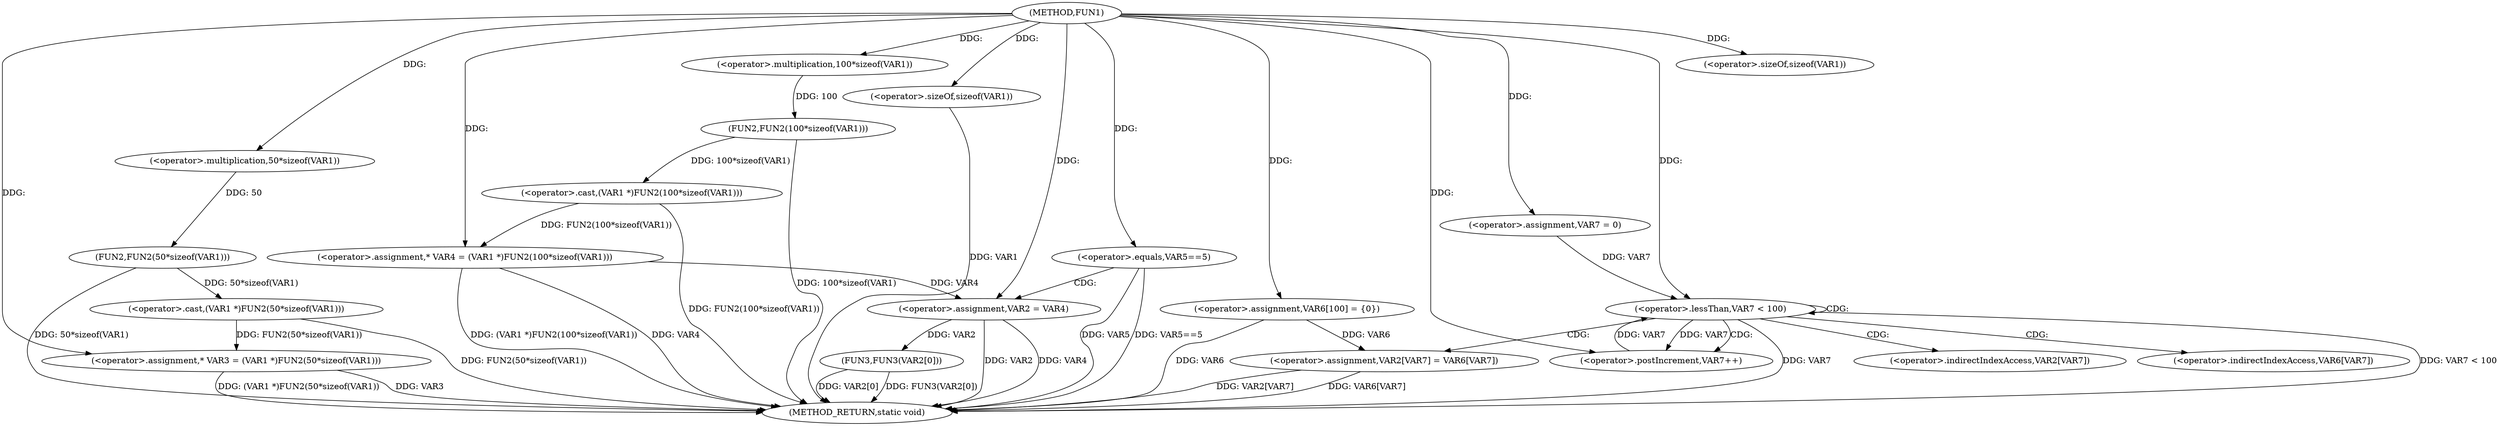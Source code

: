 digraph FUN1 {  
"1000100" [label = "(METHOD,FUN1)" ]
"1000158" [label = "(METHOD_RETURN,static void)" ]
"1000104" [label = "(<operator>.assignment,* VAR3 = (VAR1 *)FUN2(50*sizeof(VAR1)))" ]
"1000106" [label = "(<operator>.cast,(VAR1 *)FUN2(50*sizeof(VAR1)))" ]
"1000108" [label = "(FUN2,FUN2(50*sizeof(VAR1)))" ]
"1000109" [label = "(<operator>.multiplication,50*sizeof(VAR1))" ]
"1000111" [label = "(<operator>.sizeOf,sizeof(VAR1))" ]
"1000114" [label = "(<operator>.assignment,* VAR4 = (VAR1 *)FUN2(100*sizeof(VAR1)))" ]
"1000116" [label = "(<operator>.cast,(VAR1 *)FUN2(100*sizeof(VAR1)))" ]
"1000118" [label = "(FUN2,FUN2(100*sizeof(VAR1)))" ]
"1000119" [label = "(<operator>.multiplication,100*sizeof(VAR1))" ]
"1000121" [label = "(<operator>.sizeOf,sizeof(VAR1))" ]
"1000124" [label = "(<operator>.equals,VAR5==5)" ]
"1000128" [label = "(<operator>.assignment,VAR2 = VAR4)" ]
"1000133" [label = "(<operator>.assignment,VAR6[100] = {0})" ]
"1000138" [label = "(<operator>.assignment,VAR7 = 0)" ]
"1000141" [label = "(<operator>.lessThan,VAR7 < 100)" ]
"1000144" [label = "(<operator>.postIncrement,VAR7++)" ]
"1000147" [label = "(<operator>.assignment,VAR2[VAR7] = VAR6[VAR7])" ]
"1000154" [label = "(FUN3,FUN3(VAR2[0]))" ]
"1000148" [label = "(<operator>.indirectIndexAccess,VAR2[VAR7])" ]
"1000151" [label = "(<operator>.indirectIndexAccess,VAR6[VAR7])" ]
  "1000128" -> "1000158"  [ label = "DDG: VAR4"] 
  "1000141" -> "1000158"  [ label = "DDG: VAR7"] 
  "1000124" -> "1000158"  [ label = "DDG: VAR5"] 
  "1000106" -> "1000158"  [ label = "DDG: FUN2(50*sizeof(VAR1))"] 
  "1000147" -> "1000158"  [ label = "DDG: VAR6[VAR7]"] 
  "1000104" -> "1000158"  [ label = "DDG: VAR3"] 
  "1000141" -> "1000158"  [ label = "DDG: VAR7 < 100"] 
  "1000147" -> "1000158"  [ label = "DDG: VAR2[VAR7]"] 
  "1000116" -> "1000158"  [ label = "DDG: FUN2(100*sizeof(VAR1))"] 
  "1000154" -> "1000158"  [ label = "DDG: FUN3(VAR2[0])"] 
  "1000121" -> "1000158"  [ label = "DDG: VAR1"] 
  "1000118" -> "1000158"  [ label = "DDG: 100*sizeof(VAR1)"] 
  "1000124" -> "1000158"  [ label = "DDG: VAR5==5"] 
  "1000128" -> "1000158"  [ label = "DDG: VAR2"] 
  "1000154" -> "1000158"  [ label = "DDG: VAR2[0]"] 
  "1000133" -> "1000158"  [ label = "DDG: VAR6"] 
  "1000114" -> "1000158"  [ label = "DDG: VAR4"] 
  "1000114" -> "1000158"  [ label = "DDG: (VAR1 *)FUN2(100*sizeof(VAR1))"] 
  "1000104" -> "1000158"  [ label = "DDG: (VAR1 *)FUN2(50*sizeof(VAR1))"] 
  "1000108" -> "1000158"  [ label = "DDG: 50*sizeof(VAR1)"] 
  "1000106" -> "1000104"  [ label = "DDG: FUN2(50*sizeof(VAR1))"] 
  "1000100" -> "1000104"  [ label = "DDG: "] 
  "1000108" -> "1000106"  [ label = "DDG: 50*sizeof(VAR1)"] 
  "1000109" -> "1000108"  [ label = "DDG: 50"] 
  "1000100" -> "1000109"  [ label = "DDG: "] 
  "1000100" -> "1000111"  [ label = "DDG: "] 
  "1000116" -> "1000114"  [ label = "DDG: FUN2(100*sizeof(VAR1))"] 
  "1000100" -> "1000114"  [ label = "DDG: "] 
  "1000118" -> "1000116"  [ label = "DDG: 100*sizeof(VAR1)"] 
  "1000119" -> "1000118"  [ label = "DDG: 100"] 
  "1000100" -> "1000119"  [ label = "DDG: "] 
  "1000100" -> "1000121"  [ label = "DDG: "] 
  "1000100" -> "1000124"  [ label = "DDG: "] 
  "1000114" -> "1000128"  [ label = "DDG: VAR4"] 
  "1000100" -> "1000128"  [ label = "DDG: "] 
  "1000100" -> "1000133"  [ label = "DDG: "] 
  "1000100" -> "1000138"  [ label = "DDG: "] 
  "1000138" -> "1000141"  [ label = "DDG: VAR7"] 
  "1000144" -> "1000141"  [ label = "DDG: VAR7"] 
  "1000100" -> "1000141"  [ label = "DDG: "] 
  "1000141" -> "1000144"  [ label = "DDG: VAR7"] 
  "1000100" -> "1000144"  [ label = "DDG: "] 
  "1000133" -> "1000147"  [ label = "DDG: VAR6"] 
  "1000128" -> "1000154"  [ label = "DDG: VAR2"] 
  "1000124" -> "1000128"  [ label = "CDG: "] 
  "1000141" -> "1000141"  [ label = "CDG: "] 
  "1000141" -> "1000147"  [ label = "CDG: "] 
  "1000141" -> "1000151"  [ label = "CDG: "] 
  "1000141" -> "1000148"  [ label = "CDG: "] 
  "1000141" -> "1000144"  [ label = "CDG: "] 
}
